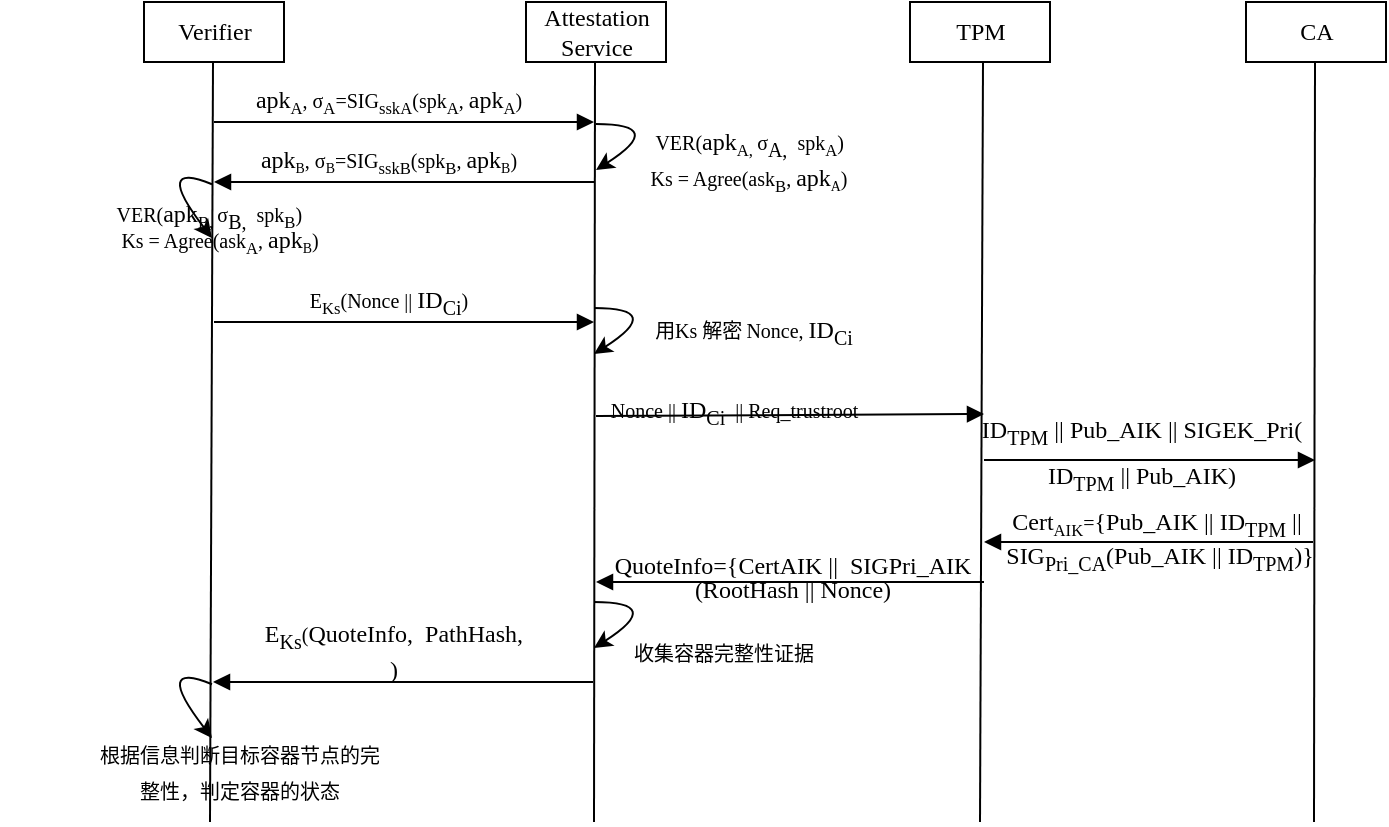 <mxfile version="15.6.6" type="github">
  <diagram id="kgpKYQtTHZ0yAKxKKP6v" name="Page-1">
    <mxGraphModel dx="1038" dy="491" grid="1" gridSize="10" guides="1" tooltips="1" connect="1" arrows="1" fold="1" page="1" pageScale="1" pageWidth="850" pageHeight="1100" math="0" shadow="0">
      <root>
        <mxCell id="0" />
        <mxCell id="1" parent="0" />
        <mxCell id="3nuBFxr9cyL0pnOWT2aG-8" value="" style="verticalAlign=bottom;endArrow=block;shadow=0;strokeWidth=1;strokeColor=default;labelBackgroundColor=default;fontColor=default;" parent="1" edge="1">
          <mxGeometry x="0.105" y="10" relative="1" as="geometry">
            <mxPoint x="125" y="140" as="sourcePoint" />
            <mxPoint x="315" y="140" as="targetPoint" />
            <mxPoint as="offset" />
          </mxGeometry>
        </mxCell>
        <mxCell id="3nuBFxr9cyL0pnOWT2aG-9" value="" style="verticalAlign=bottom;endArrow=block;shadow=0;strokeWidth=1;strokeColor=default;labelBackgroundColor=default;fontColor=default;" parent="1" edge="1">
          <mxGeometry relative="1" as="geometry">
            <mxPoint x="315" y="170" as="sourcePoint" />
            <mxPoint x="125" y="170" as="targetPoint" />
          </mxGeometry>
        </mxCell>
        <mxCell id="iT2Es9Pk35DtaAPZAGi2-2" value="" style="curved=1;endArrow=classic;html=1;rounded=0;fontColor=default;exitX=0.5;exitY=0.607;exitDx=0;exitDy=0;exitPerimeter=0;strokeColor=default;labelBackgroundColor=default;" parent="1" edge="1">
          <mxGeometry width="50" height="50" relative="1" as="geometry">
            <mxPoint x="124" y="171.1" as="sourcePoint" />
            <mxPoint x="124" y="198" as="targetPoint" />
            <Array as="points">
              <mxPoint x="94" y="159" />
            </Array>
          </mxGeometry>
        </mxCell>
        <mxCell id="cxg8VYLrWTQ5vml7Au2z-1" value="Verifier" style="html=1;fontFamily=Times New Roman;fontColor=default;fillColor=default;strokeColor=default;" vertex="1" parent="1">
          <mxGeometry x="90" y="80" width="70" height="30" as="geometry" />
        </mxCell>
        <mxCell id="cxg8VYLrWTQ5vml7Au2z-2" value="" style="endArrow=none;html=1;rounded=0;fontFamily=Times New Roman;fontColor=default;strokeColor=default;labelBackgroundColor=default;fillColor=default;" edge="1" parent="1">
          <mxGeometry width="50" height="50" relative="1" as="geometry">
            <mxPoint x="123" y="490" as="sourcePoint" />
            <mxPoint x="124.5" y="110" as="targetPoint" />
          </mxGeometry>
        </mxCell>
        <mxCell id="cxg8VYLrWTQ5vml7Au2z-3" value="Attestation&lt;br&gt;Service" style="html=1;fontFamily=Times New Roman;fontColor=default;fillColor=default;strokeColor=default;" vertex="1" parent="1">
          <mxGeometry x="281" y="80" width="70" height="30" as="geometry" />
        </mxCell>
        <mxCell id="cxg8VYLrWTQ5vml7Au2z-4" value="" style="endArrow=none;html=1;rounded=0;fontFamily=Times New Roman;fontColor=default;strokeColor=default;labelBackgroundColor=default;fillColor=default;" edge="1" parent="1">
          <mxGeometry width="50" height="50" relative="1" as="geometry">
            <mxPoint x="315" y="490" as="sourcePoint" />
            <mxPoint x="315.5" y="110" as="targetPoint" />
          </mxGeometry>
        </mxCell>
        <mxCell id="cxg8VYLrWTQ5vml7Au2z-5" value="TPM" style="html=1;fontFamily=Times New Roman;fontColor=default;fillColor=default;strokeColor=default;" vertex="1" parent="1">
          <mxGeometry x="473" y="80" width="70" height="30" as="geometry" />
        </mxCell>
        <mxCell id="cxg8VYLrWTQ5vml7Au2z-6" value="" style="endArrow=none;html=1;rounded=0;fontFamily=Times New Roman;fontColor=default;strokeColor=default;labelBackgroundColor=default;fillColor=default;" edge="1" parent="1">
          <mxGeometry width="50" height="50" relative="1" as="geometry">
            <mxPoint x="508" y="490" as="sourcePoint" />
            <mxPoint x="509.5" y="110" as="targetPoint" />
          </mxGeometry>
        </mxCell>
        <mxCell id="cxg8VYLrWTQ5vml7Au2z-7" value="CA" style="html=1;fontFamily=Times New Roman;fontColor=default;fillColor=default;strokeColor=default;" vertex="1" parent="1">
          <mxGeometry x="641" y="80" width="70" height="30" as="geometry" />
        </mxCell>
        <mxCell id="cxg8VYLrWTQ5vml7Au2z-8" value="" style="endArrow=none;html=1;rounded=0;fontFamily=Times New Roman;fontColor=default;strokeColor=default;labelBackgroundColor=default;fillColor=default;" edge="1" parent="1">
          <mxGeometry width="50" height="50" relative="1" as="geometry">
            <mxPoint x="675" y="490" as="sourcePoint" />
            <mxPoint x="675.5" y="110" as="targetPoint" />
          </mxGeometry>
        </mxCell>
        <mxCell id="cxg8VYLrWTQ5vml7Au2z-15" value="apk&lt;span style=&quot;font-size: 10px&quot;&gt;&lt;sub&gt;A&lt;/sub&gt;, σ&lt;sub&gt;A&lt;/sub&gt;=SIG&lt;sub&gt;sskA&lt;/sub&gt;(spk&lt;sub&gt;A&lt;/sub&gt;,&amp;nbsp;&lt;/span&gt;apk&lt;span style=&quot;font-size: 10px&quot;&gt;&lt;sub&gt;A&lt;/sub&gt;&lt;/span&gt;&lt;span style=&quot;font-size: 10px&quot;&gt;)&lt;/span&gt;&lt;sub&gt;&lt;span style=&quot;font-size: 8px&quot;&gt;&amp;nbsp;&amp;nbsp;&lt;/span&gt;&lt;/sub&gt;" style="rounded=0;whiteSpace=wrap;html=1;fontFamily=Times New Roman;fontColor=default;strokeColor=none;fillColor=none;" vertex="1" parent="1">
          <mxGeometry x="110" y="120" width="209" height="20" as="geometry" />
        </mxCell>
        <mxCell id="cxg8VYLrWTQ5vml7Au2z-16" value="apk&lt;span style=&quot;font-size: 8.333px&quot;&gt;&lt;sub&gt;B&lt;/sub&gt;&lt;/span&gt;&lt;span style=&quot;font-size: 10px&quot;&gt;, σ&lt;/span&gt;&lt;span style=&quot;font-size: 8.333px&quot;&gt;&lt;sub&gt;B&lt;/sub&gt;&lt;/span&gt;&lt;span style=&quot;font-size: 10px&quot;&gt;=SIG&lt;sub&gt;sskB&lt;/sub&gt;(spk&lt;sub&gt;B&lt;/sub&gt;&lt;/span&gt;&lt;span style=&quot;font-size: 10px&quot;&gt;,&amp;nbsp;&lt;/span&gt;apk&lt;span style=&quot;font-size: 8.333px&quot;&gt;&lt;sub&gt;B&lt;/sub&gt;&lt;/span&gt;&lt;span style=&quot;font-size: 10px&quot;&gt;)&lt;/span&gt;&lt;sub&gt;&lt;span style=&quot;font-size: 8px&quot;&gt;&amp;nbsp;&amp;nbsp;&lt;/span&gt;&lt;/sub&gt;" style="rounded=0;whiteSpace=wrap;html=1;fontFamily=Times New Roman;fontColor=default;strokeColor=none;fillColor=none;" vertex="1" parent="1">
          <mxGeometry x="110" y="150" width="209" height="20" as="geometry" />
        </mxCell>
        <mxCell id="cxg8VYLrWTQ5vml7Au2z-17" value="" style="curved=1;endArrow=classic;html=1;rounded=0;fontColor=default;strokeColor=default;labelBackgroundColor=default;entryX=0.957;entryY=1;entryDx=0;entryDy=0;entryPerimeter=0;" edge="1" parent="1">
          <mxGeometry width="50" height="50" relative="1" as="geometry">
            <mxPoint x="316" y="141" as="sourcePoint" />
            <mxPoint x="316.013" y="164" as="targetPoint" />
            <Array as="points">
              <mxPoint x="352" y="141" />
            </Array>
          </mxGeometry>
        </mxCell>
        <mxCell id="cxg8VYLrWTQ5vml7Au2z-19" value="&lt;span style=&quot;font-size: 10px&quot;&gt;VER(&lt;/span&gt;apk&lt;span style=&quot;font-size: 10px&quot;&gt;&lt;sub&gt;B,&amp;nbsp;&lt;/sub&gt;&lt;/span&gt;&lt;span style=&quot;font-size: 10px&quot;&gt;σ&lt;/span&gt;&lt;sub&gt;B,&amp;nbsp;&amp;nbsp;&lt;/sub&gt;&lt;span style=&quot;font-size: 10px&quot;&gt;spk&lt;sub&gt;B&lt;/sub&gt;&lt;/span&gt;&lt;span style=&quot;font-size: 10px&quot;&gt;)&lt;/span&gt;&lt;span style=&quot;font-size: 8px&quot;&gt;&lt;sub&gt;&amp;nbsp;&lt;/sub&gt;&lt;/span&gt;&lt;sub&gt;&lt;span style=&quot;font-size: 8px&quot;&gt;&lt;br&gt;&lt;/span&gt;&lt;/sub&gt;" style="rounded=0;whiteSpace=wrap;html=1;fontFamily=Times New Roman;fontColor=default;strokeColor=none;fillColor=none;" vertex="1" parent="1">
          <mxGeometry x="18.5" y="177" width="209" height="20" as="geometry" />
        </mxCell>
        <mxCell id="cxg8VYLrWTQ5vml7Au2z-20" value="&lt;span style=&quot;font-size: 10px&quot;&gt;Ks = Agree(ask&lt;sub&gt;A&lt;/sub&gt;&lt;/span&gt;&lt;span style=&quot;font-size: 10px&quot;&gt;,&amp;nbsp;&lt;/span&gt;apk&lt;span style=&quot;font-size: 8.333px&quot;&gt;&lt;sub&gt;B&lt;/sub&gt;&lt;/span&gt;&lt;span style=&quot;font-size: 10px&quot;&gt;)&lt;/span&gt;&lt;sub&gt;&lt;span style=&quot;font-size: 8px&quot;&gt;&amp;nbsp;&amp;nbsp;&lt;/span&gt;&lt;/sub&gt;" style="rounded=0;whiteSpace=wrap;html=1;fontFamily=Times New Roman;fontColor=default;strokeColor=none;fillColor=none;" vertex="1" parent="1">
          <mxGeometry x="40" y="190" width="180" height="20" as="geometry" />
        </mxCell>
        <mxCell id="cxg8VYLrWTQ5vml7Au2z-21" value="&lt;span style=&quot;font-size: 10px&quot;&gt;VER(&lt;/span&gt;apk&lt;span style=&quot;font-size: 10px&quot;&gt;&lt;sub&gt;A,&amp;nbsp;&lt;/sub&gt;&lt;/span&gt;&lt;span style=&quot;font-size: 10px&quot;&gt;σ&lt;/span&gt;&lt;sub&gt;A,&amp;nbsp;&amp;nbsp;&lt;/sub&gt;&lt;span style=&quot;font-size: 10px&quot;&gt;spk&lt;sub&gt;A&lt;/sub&gt;&lt;/span&gt;&lt;span style=&quot;font-size: 10px&quot;&gt;)&lt;/span&gt;&lt;span style=&quot;font-size: 8px&quot;&gt;&lt;sub&gt;&amp;nbsp;&amp;nbsp;&lt;br&gt;&lt;/sub&gt;&lt;/span&gt;&lt;span style=&quot;font-size: 10px&quot;&gt;Ks = Agree(ask&lt;sub&gt;B&lt;/sub&gt;&lt;/span&gt;&lt;span style=&quot;font-size: 10px&quot;&gt;,&amp;nbsp;&lt;/span&gt;apk&lt;span style=&quot;font-size: 8.333px&quot;&gt;&lt;sub&gt;A&lt;/sub&gt;&lt;/span&gt;&lt;span style=&quot;font-size: 10px&quot;&gt;)&lt;/span&gt;&lt;sub&gt;&lt;span style=&quot;font-size: 8px&quot;&gt;&amp;nbsp;&amp;nbsp;&lt;/span&gt;&lt;/sub&gt;&lt;sub&gt;&lt;span style=&quot;font-size: 8px&quot;&gt;&lt;br&gt;&lt;/span&gt;&lt;/sub&gt;" style="rounded=0;whiteSpace=wrap;html=1;fontFamily=Times New Roman;fontColor=default;strokeColor=none;fillColor=none;" vertex="1" parent="1">
          <mxGeometry x="290" y="150" width="209" height="20" as="geometry" />
        </mxCell>
        <mxCell id="cxg8VYLrWTQ5vml7Au2z-25" value="" style="verticalAlign=bottom;endArrow=block;shadow=0;strokeWidth=1;strokeColor=default;labelBackgroundColor=default;fontColor=default;" edge="1" parent="1">
          <mxGeometry x="0.105" y="10" relative="1" as="geometry">
            <mxPoint x="125" y="240" as="sourcePoint" />
            <mxPoint x="315" y="240" as="targetPoint" />
            <mxPoint as="offset" />
          </mxGeometry>
        </mxCell>
        <mxCell id="cxg8VYLrWTQ5vml7Au2z-33" value="&lt;span style=&quot;font-size: 10px&quot;&gt;E&lt;sub&gt;Ks&lt;/sub&gt;(Nonce ||&lt;/span&gt;&lt;span style=&quot;font-size: 10px&quot;&gt;&amp;nbsp;&lt;/span&gt;ID&lt;sub&gt;Ci&lt;/sub&gt;&lt;span style=&quot;font-size: 10px&quot;&gt;)&lt;/span&gt;&lt;sub&gt;&lt;span style=&quot;font-size: 8px&quot;&gt;&amp;nbsp;&amp;nbsp;&lt;/span&gt;&lt;/sub&gt;" style="rounded=0;whiteSpace=wrap;html=1;fontFamily=Times New Roman;fontColor=default;strokeColor=none;fillColor=none;" vertex="1" parent="1">
          <mxGeometry x="110" y="220" width="209" height="20" as="geometry" />
        </mxCell>
        <mxCell id="cxg8VYLrWTQ5vml7Au2z-34" value="" style="verticalAlign=bottom;endArrow=block;shadow=0;strokeWidth=1;strokeColor=default;labelBackgroundColor=default;fontColor=default;" edge="1" parent="1">
          <mxGeometry x="0.105" y="10" relative="1" as="geometry">
            <mxPoint x="316" y="287" as="sourcePoint" />
            <mxPoint x="510" y="286" as="targetPoint" />
            <mxPoint as="offset" />
          </mxGeometry>
        </mxCell>
        <mxCell id="cxg8VYLrWTQ5vml7Au2z-35" value="" style="curved=1;endArrow=classic;html=1;rounded=0;fontColor=default;strokeColor=default;labelBackgroundColor=default;entryX=0.957;entryY=1;entryDx=0;entryDy=0;entryPerimeter=0;" edge="1" parent="1">
          <mxGeometry width="50" height="50" relative="1" as="geometry">
            <mxPoint x="315" y="233" as="sourcePoint" />
            <mxPoint x="315.013" y="256" as="targetPoint" />
            <Array as="points">
              <mxPoint x="351" y="233" />
            </Array>
          </mxGeometry>
        </mxCell>
        <mxCell id="cxg8VYLrWTQ5vml7Au2z-40" value="&lt;span style=&quot;font-size: 10px&quot;&gt;用Ks 解密&lt;/span&gt;&lt;sub&gt;&lt;span style=&quot;font-size: 8px&quot;&gt;&amp;nbsp;&lt;/span&gt;&lt;/sub&gt;&lt;span style=&quot;font-size: 10px&quot;&gt;Nonce&lt;/span&gt;&lt;span style=&quot;font-size: 10px&quot;&gt;,&amp;nbsp;&lt;/span&gt;ID&lt;sub&gt;Ci&lt;/sub&gt;&lt;sub&gt;&lt;span style=&quot;font-size: 8px&quot;&gt;&lt;br&gt;&lt;/span&gt;&lt;/sub&gt;" style="rounded=0;whiteSpace=wrap;html=1;fontFamily=Times New Roman;fontColor=default;strokeColor=none;fillColor=none;" vertex="1" parent="1">
          <mxGeometry x="304.5" y="240" width="180" height="10" as="geometry" />
        </mxCell>
        <mxCell id="cxg8VYLrWTQ5vml7Au2z-41" value="&lt;span style=&quot;font-size: 10px&quot;&gt;Nonce ||&lt;/span&gt;&lt;span style=&quot;font-size: 10px&quot;&gt;&amp;nbsp;&lt;/span&gt;ID&lt;sub&gt;Ci&amp;nbsp;&lt;/sub&gt;&lt;span style=&quot;font-size: 10px&quot;&gt;&amp;nbsp;|| Req_trustroot&lt;/span&gt;&lt;span style=&quot;font-size: 10px&quot;&gt;&amp;nbsp;&lt;/span&gt;&lt;sub&gt;&lt;span style=&quot;font-size: 8px&quot;&gt;&lt;br&gt;&lt;/span&gt;&lt;/sub&gt;" style="rounded=0;whiteSpace=wrap;html=1;fontFamily=Times New Roman;fontColor=default;strokeColor=none;fillColor=none;" vertex="1" parent="1">
          <mxGeometry x="319" y="280" width="134.5" height="10" as="geometry" />
        </mxCell>
        <mxCell id="cxg8VYLrWTQ5vml7Au2z-42" value="" style="verticalAlign=bottom;endArrow=block;shadow=0;strokeWidth=1;strokeColor=default;labelBackgroundColor=default;fontColor=default;" edge="1" parent="1">
          <mxGeometry x="0.105" y="10" relative="1" as="geometry">
            <mxPoint x="510" y="309" as="sourcePoint" />
            <mxPoint x="675.5" y="309" as="targetPoint" />
            <mxPoint as="offset" />
          </mxGeometry>
        </mxCell>
        <mxCell id="cxg8VYLrWTQ5vml7Au2z-44" value="&lt;p class=&quot;MsoNormal&quot; style=&quot;line-height: 0&quot;&gt;ID&lt;sub&gt;TPM&lt;/sub&gt; || Pub_AIK || SIGEK_Pri(&lt;/p&gt;ID&lt;sub&gt;TPM&lt;/sub&gt;&amp;nbsp;|| Pub_AIK&lt;span&gt;)&lt;/span&gt;" style="rounded=0;whiteSpace=wrap;html=1;fontFamily=Times New Roman;fontColor=default;strokeColor=none;fillColor=none;" vertex="1" parent="1">
          <mxGeometry x="499" y="274" width="180" height="60" as="geometry" />
        </mxCell>
        <mxCell id="cxg8VYLrWTQ5vml7Au2z-48" value="" style="verticalAlign=bottom;endArrow=block;shadow=0;strokeWidth=1;strokeColor=default;labelBackgroundColor=default;fontColor=default;" edge="1" parent="1">
          <mxGeometry relative="1" as="geometry">
            <mxPoint x="674.5" y="350" as="sourcePoint" />
            <mxPoint x="510" y="350" as="targetPoint" />
          </mxGeometry>
        </mxCell>
        <mxCell id="cxg8VYLrWTQ5vml7Au2z-49" value="&lt;p class=&quot;MsoNormal&quot; style=&quot;line-height: 0&quot;&gt;Cert&lt;span style=&quot;font-size: 10px&quot;&gt;&lt;sub&gt;AIK&lt;/sub&gt;=&lt;/span&gt;&lt;font style=&quot;font-size: 12px&quot;&gt;{Pub_AIK || ID&lt;sub&gt;TPM&lt;/sub&gt; ||&amp;nbsp;&lt;/font&gt;&lt;/p&gt;&lt;p class=&quot;MsoNormal&quot; style=&quot;line-height: 0&quot;&gt;&lt;font style=&quot;font-size: 12px&quot;&gt;SIG&lt;sub&gt;Pri_CA&lt;/sub&gt;(Pub_AIK || ID&lt;sub&gt;TPM&lt;/sub&gt;)}&lt;/font&gt;&lt;/p&gt;" style="rounded=0;whiteSpace=wrap;html=1;fontFamily=Times New Roman;fontColor=default;strokeColor=none;fillColor=none;" vertex="1" parent="1">
          <mxGeometry x="510" y="335" width="176" height="30" as="geometry" />
        </mxCell>
        <mxCell id="cxg8VYLrWTQ5vml7Au2z-50" value="" style="verticalAlign=bottom;endArrow=block;shadow=0;strokeWidth=1;strokeColor=default;labelBackgroundColor=default;fontColor=default;" edge="1" parent="1">
          <mxGeometry relative="1" as="geometry">
            <mxPoint x="510" y="370" as="sourcePoint" />
            <mxPoint x="316" y="370" as="targetPoint" />
          </mxGeometry>
        </mxCell>
        <mxCell id="cxg8VYLrWTQ5vml7Au2z-51" value="&lt;p class=&quot;MsoNormal&quot; style=&quot;line-height: 0&quot;&gt;QuoteInfo={CertAIK ||&amp;nbsp; SIGPri_AIK&lt;/p&gt;&lt;p class=&quot;MsoNormal&quot; style=&quot;line-height: 0&quot;&gt;(RootHash || Nonce)&lt;/p&gt;" style="rounded=0;whiteSpace=wrap;html=1;fontFamily=Times New Roman;fontColor=default;strokeColor=none;fillColor=none;" vertex="1" parent="1">
          <mxGeometry x="304.5" y="334" width="219" height="65" as="geometry" />
        </mxCell>
        <mxCell id="cxg8VYLrWTQ5vml7Au2z-53" value="" style="curved=1;endArrow=classic;html=1;rounded=0;fontColor=default;strokeColor=default;labelBackgroundColor=default;entryX=0.957;entryY=1;entryDx=0;entryDy=0;entryPerimeter=0;" edge="1" parent="1">
          <mxGeometry width="50" height="50" relative="1" as="geometry">
            <mxPoint x="315" y="380" as="sourcePoint" />
            <mxPoint x="315.013" y="403" as="targetPoint" />
            <Array as="points">
              <mxPoint x="351" y="380" />
            </Array>
          </mxGeometry>
        </mxCell>
        <mxCell id="cxg8VYLrWTQ5vml7Au2z-54" value="" style="verticalAlign=bottom;endArrow=block;shadow=0;strokeWidth=1;strokeColor=default;labelBackgroundColor=default;fontColor=default;" edge="1" parent="1">
          <mxGeometry relative="1" as="geometry">
            <mxPoint x="314.5" y="420" as="sourcePoint" />
            <mxPoint x="124.5" y="420" as="targetPoint" />
          </mxGeometry>
        </mxCell>
        <mxCell id="cxg8VYLrWTQ5vml7Au2z-55" value="&lt;sub&gt;&lt;font face=&quot;Garamond&quot;&gt;收集容器完整性证据&lt;/font&gt;&lt;br&gt;&lt;/sub&gt;" style="rounded=0;whiteSpace=wrap;html=1;fontFamily=Times New Roman;fontColor=default;strokeColor=none;fillColor=none;" vertex="1" parent="1">
          <mxGeometry x="290" y="398" width="180" height="10" as="geometry" />
        </mxCell>
        <mxCell id="cxg8VYLrWTQ5vml7Au2z-56" value="E&lt;sub&gt;Ks&lt;/sub&gt;&lt;span style=&quot;font-size: 10px&quot;&gt;(&lt;/span&gt;QuoteInfo,&amp;nbsp; PathHash, &lt;br&gt;)&lt;sub&gt;&lt;br&gt;&lt;/sub&gt;" style="rounded=0;whiteSpace=wrap;html=1;fontFamily=Times New Roman;fontColor=default;strokeColor=none;fillColor=none;" vertex="1" parent="1">
          <mxGeometry x="125" y="401" width="180" height="10" as="geometry" />
        </mxCell>
        <mxCell id="cxg8VYLrWTQ5vml7Au2z-60" value="" style="curved=1;endArrow=classic;html=1;rounded=0;fontColor=default;exitX=0.5;exitY=0.607;exitDx=0;exitDy=0;exitPerimeter=0;strokeColor=default;labelBackgroundColor=default;" edge="1" parent="1">
          <mxGeometry width="50" height="50" relative="1" as="geometry">
            <mxPoint x="124" y="421.1" as="sourcePoint" />
            <mxPoint x="124" y="448.0" as="targetPoint" />
            <Array as="points">
              <mxPoint x="94" y="409" />
            </Array>
          </mxGeometry>
        </mxCell>
        <mxCell id="cxg8VYLrWTQ5vml7Au2z-61" value="&lt;sub&gt;&lt;font style=&quot;font-size: 10px&quot;&gt;&lt;font face=&quot;Garamond&quot;&gt;根据信息判断目标容器节点的完&lt;br&gt;整性，&lt;/font&gt;判定容器的状态&lt;/font&gt;&lt;br&gt;&lt;/sub&gt;" style="rounded=0;whiteSpace=wrap;html=1;fontFamily=Times New Roman;fontColor=default;strokeColor=none;fillColor=none;" vertex="1" parent="1">
          <mxGeometry x="47.5" y="458" width="180" height="10" as="geometry" />
        </mxCell>
      </root>
    </mxGraphModel>
  </diagram>
</mxfile>
